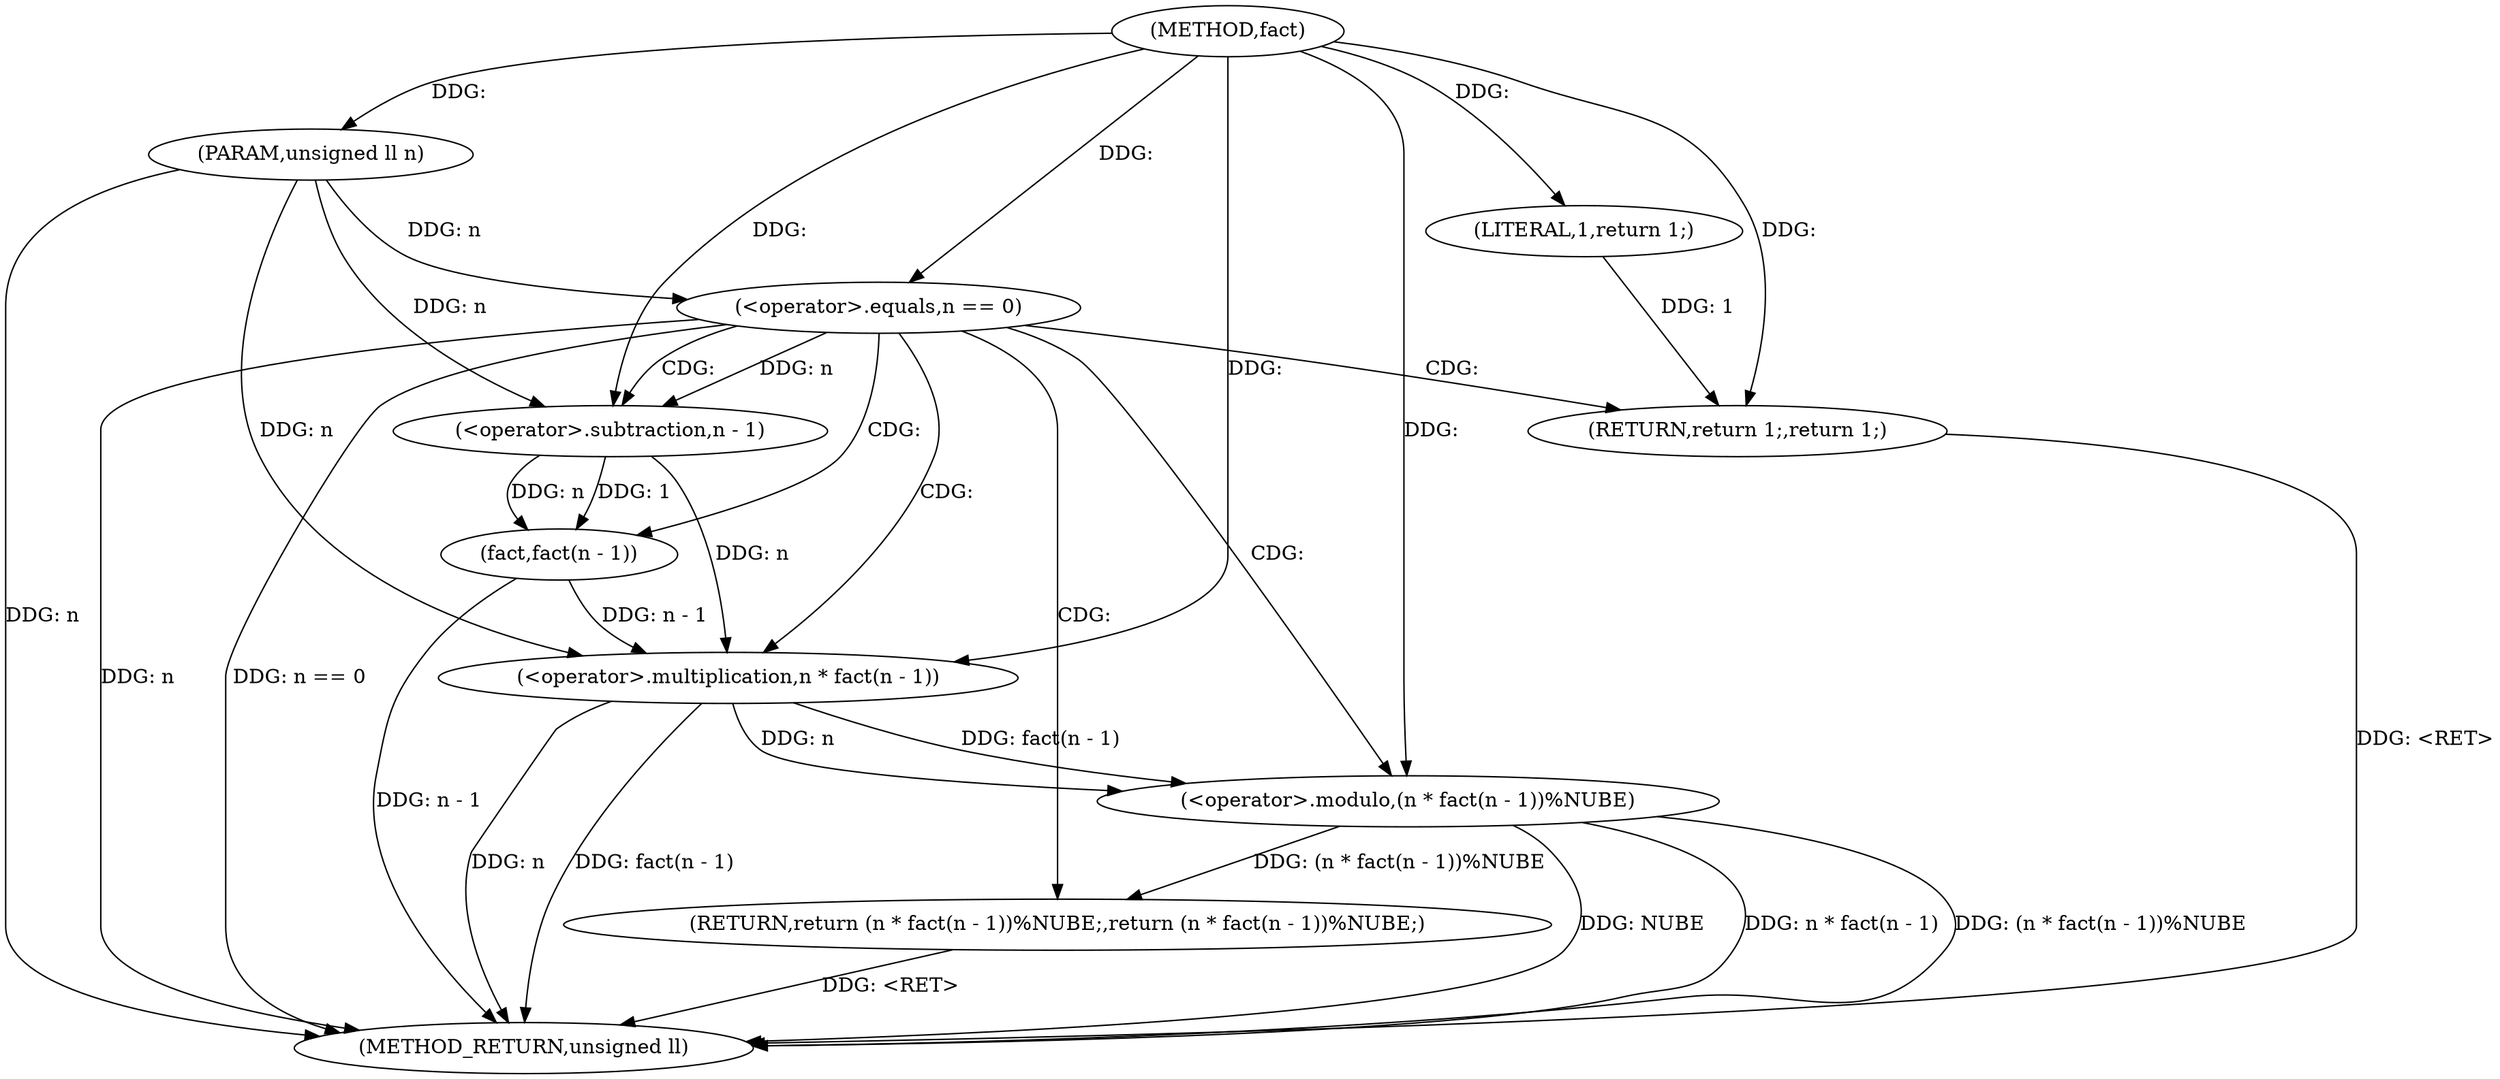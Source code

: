 digraph "fact" {  
"1000101" [label = "(METHOD,fact)" ]
"1000119" [label = "(METHOD_RETURN,unsigned ll)" ]
"1000102" [label = "(PARAM,unsigned ll n)" ]
"1000110" [label = "(RETURN,return (n * fact(n - 1))%NUBE;,return (n * fact(n - 1))%NUBE;)" ]
"1000105" [label = "(<operator>.equals,n == 0)" ]
"1000108" [label = "(RETURN,return 1;,return 1;)" ]
"1000111" [label = "(<operator>.modulo,(n * fact(n - 1))%NUBE)" ]
"1000109" [label = "(LITERAL,1,return 1;)" ]
"1000112" [label = "(<operator>.multiplication,n * fact(n - 1))" ]
"1000114" [label = "(fact,fact(n - 1))" ]
"1000115" [label = "(<operator>.subtraction,n - 1)" ]
  "1000102" -> "1000119"  [ label = "DDG: n"] 
  "1000105" -> "1000119"  [ label = "DDG: n"] 
  "1000105" -> "1000119"  [ label = "DDG: n == 0"] 
  "1000112" -> "1000119"  [ label = "DDG: n"] 
  "1000114" -> "1000119"  [ label = "DDG: n - 1"] 
  "1000112" -> "1000119"  [ label = "DDG: fact(n - 1)"] 
  "1000111" -> "1000119"  [ label = "DDG: n * fact(n - 1)"] 
  "1000111" -> "1000119"  [ label = "DDG: (n * fact(n - 1))%NUBE"] 
  "1000108" -> "1000119"  [ label = "DDG: <RET>"] 
  "1000110" -> "1000119"  [ label = "DDG: <RET>"] 
  "1000111" -> "1000119"  [ label = "DDG: NUBE"] 
  "1000101" -> "1000102"  [ label = "DDG: "] 
  "1000111" -> "1000110"  [ label = "DDG: (n * fact(n - 1))%NUBE"] 
  "1000109" -> "1000108"  [ label = "DDG: 1"] 
  "1000101" -> "1000108"  [ label = "DDG: "] 
  "1000102" -> "1000105"  [ label = "DDG: n"] 
  "1000101" -> "1000105"  [ label = "DDG: "] 
  "1000101" -> "1000109"  [ label = "DDG: "] 
  "1000112" -> "1000111"  [ label = "DDG: n"] 
  "1000112" -> "1000111"  [ label = "DDG: fact(n - 1)"] 
  "1000101" -> "1000111"  [ label = "DDG: "] 
  "1000115" -> "1000112"  [ label = "DDG: n"] 
  "1000102" -> "1000112"  [ label = "DDG: n"] 
  "1000101" -> "1000112"  [ label = "DDG: "] 
  "1000114" -> "1000112"  [ label = "DDG: n - 1"] 
  "1000115" -> "1000114"  [ label = "DDG: 1"] 
  "1000115" -> "1000114"  [ label = "DDG: n"] 
  "1000105" -> "1000115"  [ label = "DDG: n"] 
  "1000102" -> "1000115"  [ label = "DDG: n"] 
  "1000101" -> "1000115"  [ label = "DDG: "] 
  "1000105" -> "1000110"  [ label = "CDG: "] 
  "1000105" -> "1000112"  [ label = "CDG: "] 
  "1000105" -> "1000115"  [ label = "CDG: "] 
  "1000105" -> "1000108"  [ label = "CDG: "] 
  "1000105" -> "1000111"  [ label = "CDG: "] 
  "1000105" -> "1000114"  [ label = "CDG: "] 
}
